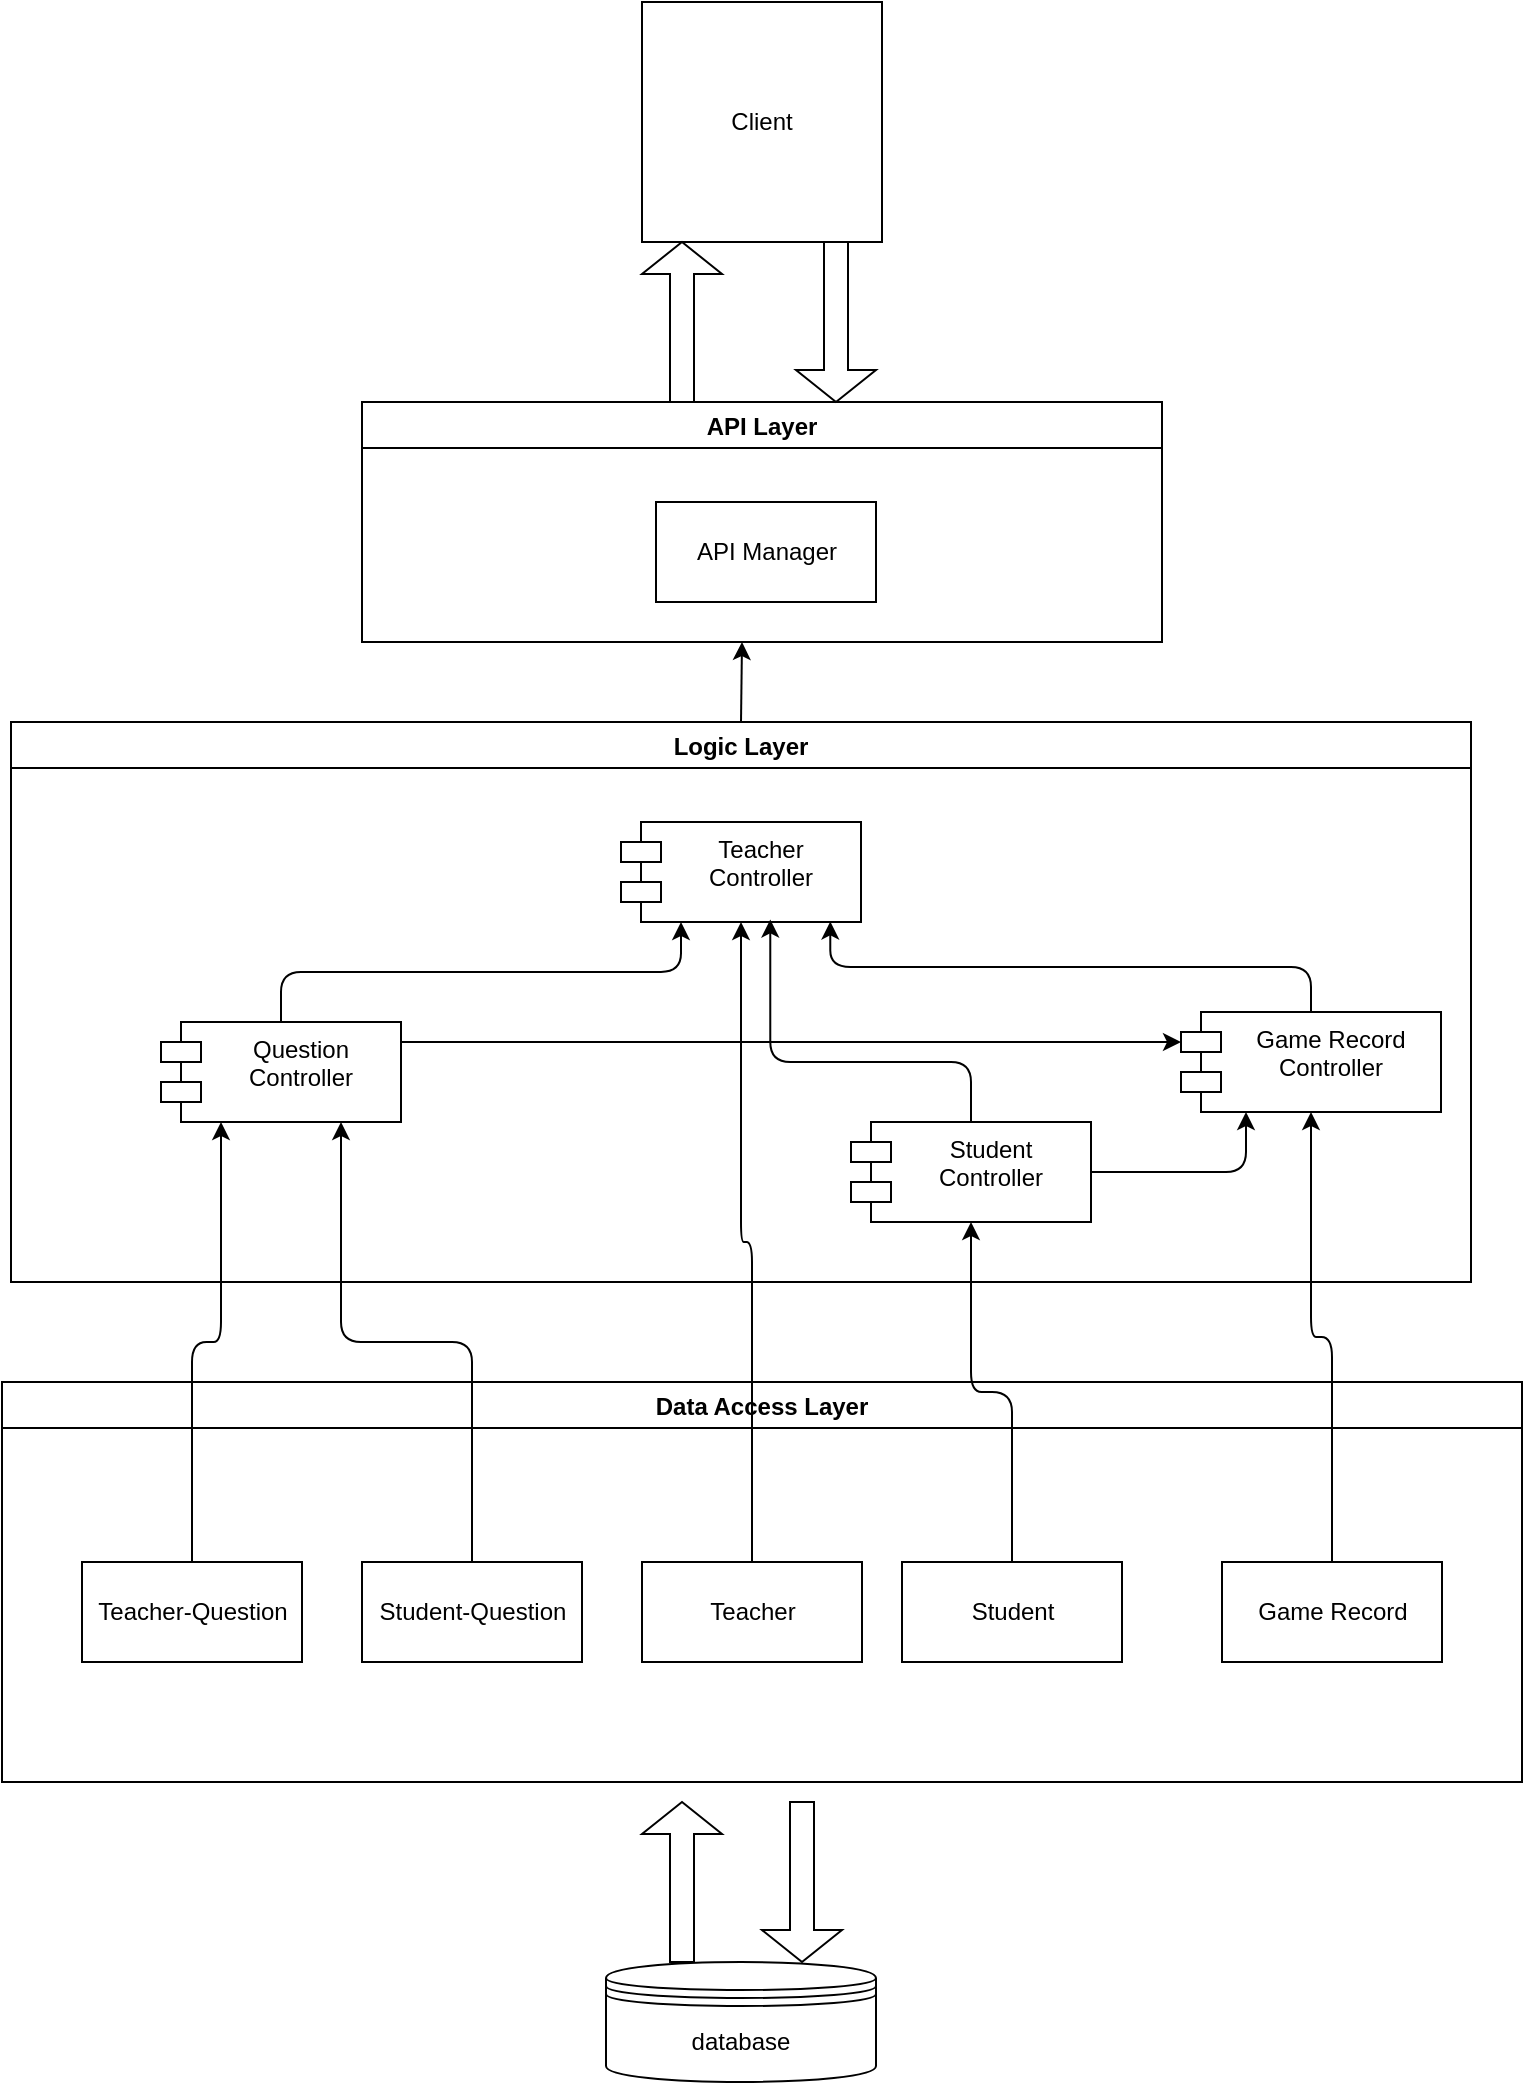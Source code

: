 <mxfile version="13.6.6" type="github">
  <diagram id="q52CIunOg6If2OO_4I0w" name="Page-1">
    <mxGraphModel dx="2050" dy="2281" grid="1" gridSize="10" guides="1" tooltips="1" connect="1" arrows="1" fold="1" page="1" pageScale="1" pageWidth="827" pageHeight="1169" math="0" shadow="0">
      <root>
        <mxCell id="0" />
        <mxCell id="1" parent="0" />
        <mxCell id="koTG6gk8eTBUdsHe92-d-1" value="database" style="shape=datastore;whiteSpace=wrap;html=1;" parent="1" vertex="1">
          <mxGeometry x="692" y="790" width="135" height="60" as="geometry" />
        </mxCell>
        <mxCell id="koTG6gk8eTBUdsHe92-d-2" value="Logic Layer" style="swimlane;" parent="1" vertex="1">
          <mxGeometry x="394.5" y="170" width="730" height="280" as="geometry" />
        </mxCell>
        <mxCell id="koTG6gk8eTBUdsHe92-d-6" value="Game Record &#xa;Controller" style="shape=module;align=left;spacingLeft=20;align=center;verticalAlign=top;" parent="koTG6gk8eTBUdsHe92-d-2" vertex="1">
          <mxGeometry x="585" y="145" width="130" height="50" as="geometry" />
        </mxCell>
        <mxCell id="koTG6gk8eTBUdsHe92-d-9" value="Teacher&#xa;Controller" style="shape=module;align=left;spacingLeft=20;align=center;verticalAlign=top;" parent="koTG6gk8eTBUdsHe92-d-2" vertex="1">
          <mxGeometry x="305" y="50" width="120" height="50" as="geometry" />
        </mxCell>
        <mxCell id="koTG6gk8eTBUdsHe92-d-10" value="Student&#xa;Controller" style="shape=module;align=left;spacingLeft=20;align=center;verticalAlign=top;" parent="koTG6gk8eTBUdsHe92-d-2" vertex="1">
          <mxGeometry x="420" y="200" width="120" height="50" as="geometry" />
        </mxCell>
        <mxCell id="koTG6gk8eTBUdsHe92-d-8" value="Question&#xa;Controller" style="shape=module;align=left;spacingLeft=20;align=center;verticalAlign=top;" parent="koTG6gk8eTBUdsHe92-d-2" vertex="1">
          <mxGeometry x="75" y="150" width="120" height="50" as="geometry" />
        </mxCell>
        <mxCell id="koTG6gk8eTBUdsHe92-d-43" value="" style="edgeStyle=segmentEdgeStyle;endArrow=classic;html=1;entryX=0.25;entryY=1;entryDx=0;entryDy=0;exitX=1;exitY=0.5;exitDx=0;exitDy=0;" parent="koTG6gk8eTBUdsHe92-d-2" source="koTG6gk8eTBUdsHe92-d-10" target="koTG6gk8eTBUdsHe92-d-6" edge="1">
          <mxGeometry width="50" height="50" relative="1" as="geometry">
            <mxPoint x="565" y="210" as="sourcePoint" />
            <mxPoint x="615" y="160" as="targetPoint" />
          </mxGeometry>
        </mxCell>
        <mxCell id="koTG6gk8eTBUdsHe92-d-45" value="" style="edgeStyle=elbowEdgeStyle;elbow=horizontal;endArrow=classic;html=1;entryX=0;entryY=0;entryDx=0;entryDy=15;entryPerimeter=0;" parent="koTG6gk8eTBUdsHe92-d-2" target="koTG6gk8eTBUdsHe92-d-6" edge="1">
          <mxGeometry width="50" height="50" relative="1" as="geometry">
            <mxPoint x="195" y="160" as="sourcePoint" />
            <mxPoint x="270" y="230" as="targetPoint" />
            <Array as="points">
              <mxPoint x="380" y="170" />
            </Array>
          </mxGeometry>
        </mxCell>
        <mxCell id="koTG6gk8eTBUdsHe92-d-46" value="" style="edgeStyle=elbowEdgeStyle;elbow=vertical;endArrow=classic;html=1;exitX=0.5;exitY=0;exitDx=0;exitDy=0;entryX=0.25;entryY=1;entryDx=0;entryDy=0;" parent="koTG6gk8eTBUdsHe92-d-2" source="koTG6gk8eTBUdsHe92-d-8" target="koTG6gk8eTBUdsHe92-d-9" edge="1">
          <mxGeometry width="50" height="50" relative="1" as="geometry">
            <mxPoint x="130" y="140" as="sourcePoint" />
            <mxPoint x="180" y="90" as="targetPoint" />
          </mxGeometry>
        </mxCell>
        <mxCell id="koTG6gk8eTBUdsHe92-d-47" value="" style="edgeStyle=elbowEdgeStyle;elbow=vertical;endArrow=classic;html=1;entryX=0.622;entryY=0.974;entryDx=0;entryDy=0;entryPerimeter=0;exitX=0.5;exitY=0;exitDx=0;exitDy=0;" parent="koTG6gk8eTBUdsHe92-d-2" source="koTG6gk8eTBUdsHe92-d-10" target="koTG6gk8eTBUdsHe92-d-9" edge="1">
          <mxGeometry width="50" height="50" relative="1" as="geometry">
            <mxPoint x="220" y="280" as="sourcePoint" />
            <mxPoint x="270" y="230" as="targetPoint" />
            <Array as="points">
              <mxPoint x="440" y="170" />
            </Array>
          </mxGeometry>
        </mxCell>
        <mxCell id="koTG6gk8eTBUdsHe92-d-48" value="" style="edgeStyle=elbowEdgeStyle;elbow=vertical;endArrow=classic;html=1;entryX=0.872;entryY=0.994;entryDx=0;entryDy=0;entryPerimeter=0;exitX=0.5;exitY=0;exitDx=0;exitDy=0;" parent="koTG6gk8eTBUdsHe92-d-2" source="koTG6gk8eTBUdsHe92-d-6" target="koTG6gk8eTBUdsHe92-d-9" edge="1">
          <mxGeometry width="50" height="50" relative="1" as="geometry">
            <mxPoint x="220" y="280" as="sourcePoint" />
            <mxPoint x="270" y="230" as="targetPoint" />
          </mxGeometry>
        </mxCell>
        <mxCell id="koTG6gk8eTBUdsHe92-d-27" value="Data Access Layer" style="swimlane;" parent="1" vertex="1">
          <mxGeometry x="390" y="500" width="760" height="200" as="geometry" />
        </mxCell>
        <mxCell id="koTG6gk8eTBUdsHe92-d-30" value="Teacher-Question" style="html=1;" parent="koTG6gk8eTBUdsHe92-d-27" vertex="1">
          <mxGeometry x="40" y="90" width="110" height="50" as="geometry" />
        </mxCell>
        <mxCell id="koTG6gk8eTBUdsHe92-d-31" value="Student-Question" style="html=1;" parent="koTG6gk8eTBUdsHe92-d-27" vertex="1">
          <mxGeometry x="180" y="90" width="110" height="50" as="geometry" />
        </mxCell>
        <mxCell id="koTG6gk8eTBUdsHe92-d-33" value="Teacher" style="html=1;" parent="koTG6gk8eTBUdsHe92-d-27" vertex="1">
          <mxGeometry x="320" y="90" width="110" height="50" as="geometry" />
        </mxCell>
        <mxCell id="koTG6gk8eTBUdsHe92-d-34" value="Student" style="html=1;" parent="koTG6gk8eTBUdsHe92-d-27" vertex="1">
          <mxGeometry x="450" y="90" width="110" height="50" as="geometry" />
        </mxCell>
        <mxCell id="koTG6gk8eTBUdsHe92-d-36" value="Game Record" style="html=1;" parent="koTG6gk8eTBUdsHe92-d-27" vertex="1">
          <mxGeometry x="610" y="90" width="110" height="50" as="geometry" />
        </mxCell>
        <mxCell id="koTG6gk8eTBUdsHe92-d-28" value="" style="shape=singleArrow;direction=north;whiteSpace=wrap;html=1;" parent="1" vertex="1">
          <mxGeometry x="710" y="710" width="40" height="80" as="geometry" />
        </mxCell>
        <mxCell id="koTG6gk8eTBUdsHe92-d-29" value="" style="shape=singleArrow;direction=south;whiteSpace=wrap;html=1;" parent="1" vertex="1">
          <mxGeometry x="770" y="710" width="40" height="80" as="geometry" />
        </mxCell>
        <mxCell id="koTG6gk8eTBUdsHe92-d-37" value="" style="edgeStyle=elbowEdgeStyle;elbow=vertical;endArrow=classic;html=1;entryX=0.25;entryY=1;entryDx=0;entryDy=0;exitX=0.5;exitY=0;exitDx=0;exitDy=0;" parent="1" source="koTG6gk8eTBUdsHe92-d-30" target="koTG6gk8eTBUdsHe92-d-8" edge="1">
          <mxGeometry width="50" height="50" relative="1" as="geometry">
            <mxPoint x="620" y="540" as="sourcePoint" />
            <mxPoint x="488.64" y="401.25" as="targetPoint" />
          </mxGeometry>
        </mxCell>
        <mxCell id="koTG6gk8eTBUdsHe92-d-38" value="" style="edgeStyle=elbowEdgeStyle;elbow=vertical;endArrow=classic;html=1;entryX=0.75;entryY=1;entryDx=0;entryDy=0;" parent="1" source="koTG6gk8eTBUdsHe92-d-31" target="koTG6gk8eTBUdsHe92-d-8" edge="1">
          <mxGeometry width="50" height="50" relative="1" as="geometry">
            <mxPoint x="495" y="600" as="sourcePoint" />
            <mxPoint x="503.64" y="381.25" as="targetPoint" />
          </mxGeometry>
        </mxCell>
        <mxCell id="koTG6gk8eTBUdsHe92-d-39" value="" style="edgeStyle=elbowEdgeStyle;elbow=vertical;endArrow=classic;html=1;entryX=0.5;entryY=1;entryDx=0;entryDy=0;" parent="1" source="koTG6gk8eTBUdsHe92-d-33" target="koTG6gk8eTBUdsHe92-d-9" edge="1">
          <mxGeometry width="50" height="50" relative="1" as="geometry">
            <mxPoint x="505" y="610" as="sourcePoint" />
            <mxPoint x="513.64" y="391.25" as="targetPoint" />
          </mxGeometry>
        </mxCell>
        <mxCell id="koTG6gk8eTBUdsHe92-d-40" value="" style="edgeStyle=elbowEdgeStyle;elbow=vertical;endArrow=classic;html=1;entryX=0.5;entryY=1;entryDx=0;entryDy=0;exitX=0.5;exitY=0;exitDx=0;exitDy=0;" parent="1" source="koTG6gk8eTBUdsHe92-d-34" target="koTG6gk8eTBUdsHe92-d-10" edge="1">
          <mxGeometry width="50" height="50" relative="1" as="geometry">
            <mxPoint x="775" y="600" as="sourcePoint" />
            <mxPoint x="775" y="380" as="targetPoint" />
          </mxGeometry>
        </mxCell>
        <mxCell id="koTG6gk8eTBUdsHe92-d-41" value="" style="edgeStyle=elbowEdgeStyle;elbow=vertical;endArrow=classic;html=1;entryX=0.5;entryY=1;entryDx=0;entryDy=0;exitX=0.5;exitY=0;exitDx=0;exitDy=0;" parent="1" source="koTG6gk8eTBUdsHe92-d-36" target="koTG6gk8eTBUdsHe92-d-6" edge="1">
          <mxGeometry width="50" height="50" relative="1" as="geometry">
            <mxPoint x="905" y="600" as="sourcePoint" />
            <mxPoint x="915" y="380" as="targetPoint" />
          </mxGeometry>
        </mxCell>
        <mxCell id="koTG6gk8eTBUdsHe92-d-69" value="API Layer" style="swimlane;" parent="1" vertex="1">
          <mxGeometry x="570" y="10" width="400" height="120" as="geometry" />
        </mxCell>
        <mxCell id="koTG6gk8eTBUdsHe92-d-74" value="API Manager" style="html=1;" parent="koTG6gk8eTBUdsHe92-d-69" vertex="1">
          <mxGeometry x="147" y="50" width="110" height="50" as="geometry" />
        </mxCell>
        <mxCell id="koTG6gk8eTBUdsHe92-d-76" value="Client" style="rounded=0;whiteSpace=wrap;html=1;" parent="1" vertex="1">
          <mxGeometry x="710" y="-190" width="120" height="120" as="geometry" />
        </mxCell>
        <mxCell id="koTG6gk8eTBUdsHe92-d-77" value="" style="shape=singleArrow;direction=north;whiteSpace=wrap;html=1;" parent="1" vertex="1">
          <mxGeometry x="710" y="-70" width="40" height="80" as="geometry" />
        </mxCell>
        <mxCell id="koTG6gk8eTBUdsHe92-d-78" value="" style="shape=singleArrow;direction=south;whiteSpace=wrap;html=1;" parent="1" vertex="1">
          <mxGeometry x="787" y="-70" width="40" height="80" as="geometry" />
        </mxCell>
        <mxCell id="koTG6gk8eTBUdsHe92-d-80" value="" style="endArrow=classic;html=1;exitX=0.5;exitY=0;exitDx=0;exitDy=0;" parent="1" source="koTG6gk8eTBUdsHe92-d-2" edge="1">
          <mxGeometry width="50" height="50" relative="1" as="geometry">
            <mxPoint x="950" y="250" as="sourcePoint" />
            <mxPoint x="760" y="130" as="targetPoint" />
          </mxGeometry>
        </mxCell>
      </root>
    </mxGraphModel>
  </diagram>
</mxfile>
